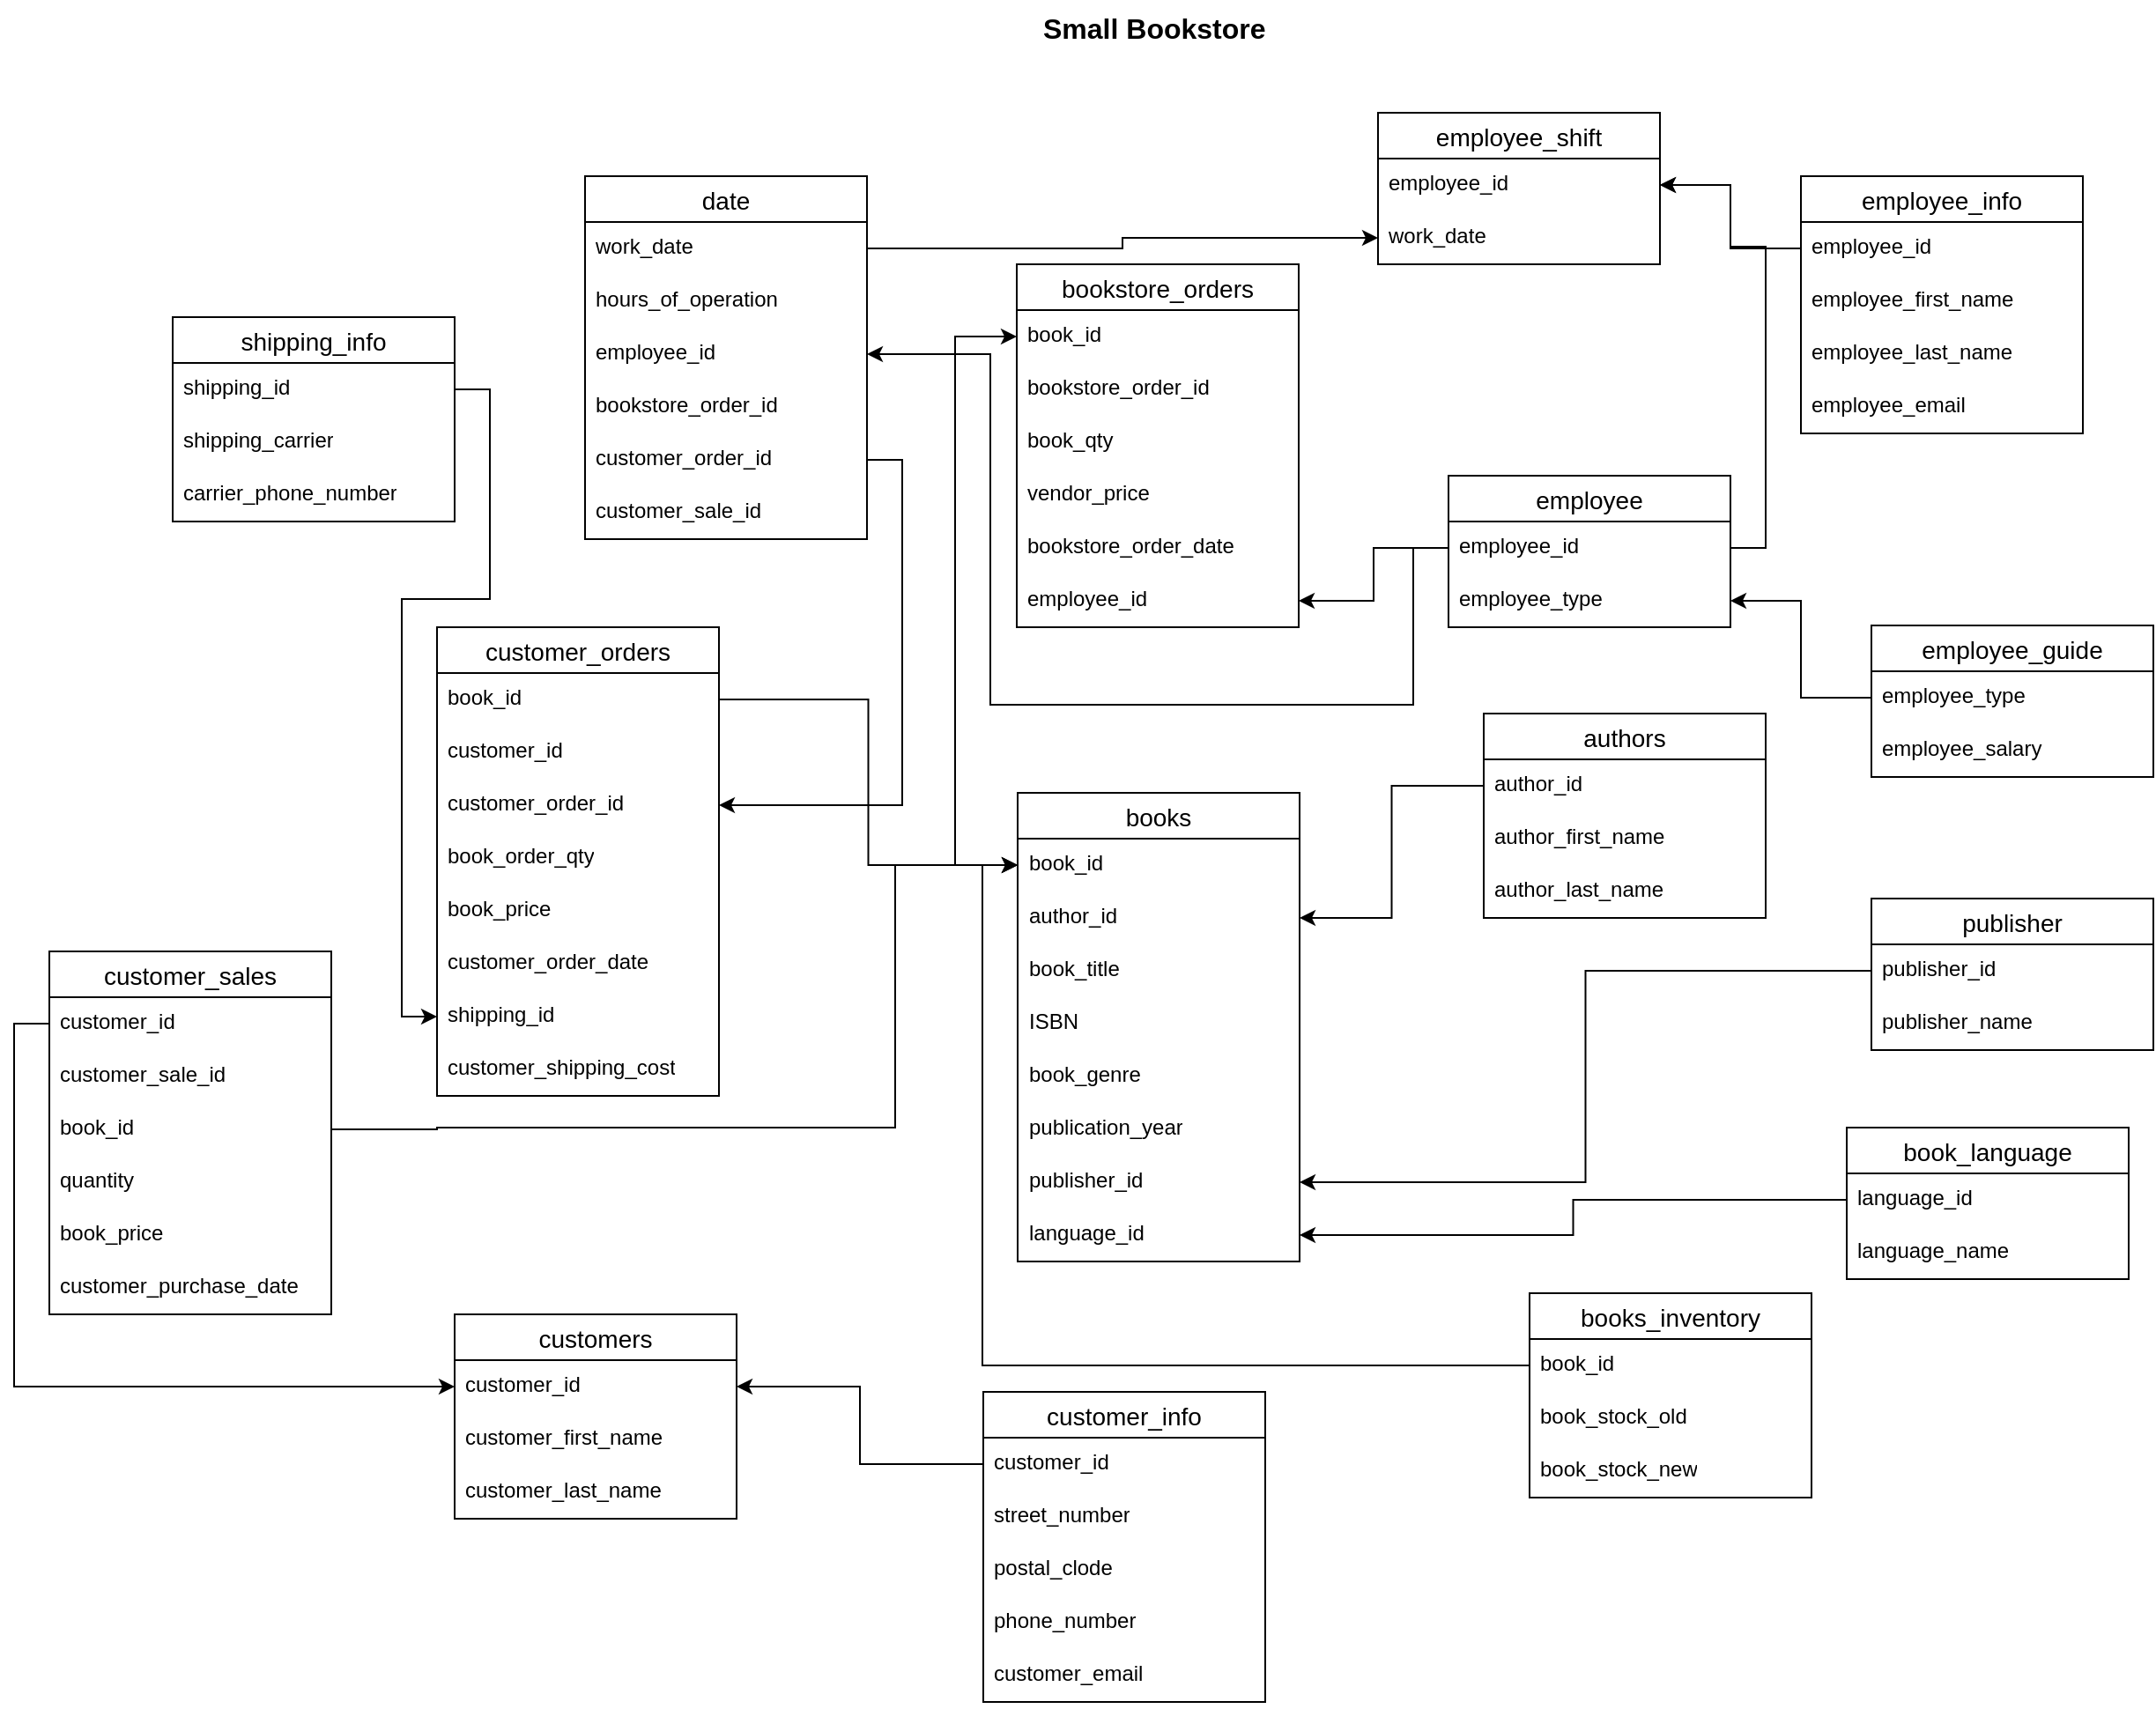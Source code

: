 <mxfile version="26.0.8">
  <diagram name="Page-1" id="UBAtt4kWvf9YxvJCT0hl">
    <mxGraphModel dx="3353" dy="870" grid="1" gridSize="10" guides="1" tooltips="1" connect="1" arrows="1" fold="1" page="1" pageScale="1" pageWidth="850" pageHeight="1100" background="#FFFFFF" math="0" shadow="0">
      <root>
        <mxCell id="0" />
        <mxCell id="1" parent="0" />
        <mxCell id="pmau9kAJFuHnKx6MgsGy-5" value="employee" style="swimlane;fontStyle=0;childLayout=stackLayout;horizontal=1;startSize=26;horizontalStack=0;resizeParent=1;resizeParentMax=0;resizeLast=0;collapsible=1;marginBottom=0;align=center;fontSize=14;" vertex="1" parent="1">
          <mxGeometry x="594" y="280" width="160" height="86" as="geometry" />
        </mxCell>
        <mxCell id="pmau9kAJFuHnKx6MgsGy-6" value="employee_id" style="text;strokeColor=none;fillColor=none;spacingLeft=4;spacingRight=4;overflow=hidden;rotatable=0;points=[[0,0.5],[1,0.5]];portConstraint=eastwest;fontSize=12;whiteSpace=wrap;html=1;" vertex="1" parent="pmau9kAJFuHnKx6MgsGy-5">
          <mxGeometry y="26" width="160" height="30" as="geometry" />
        </mxCell>
        <mxCell id="pmau9kAJFuHnKx6MgsGy-34" value="employee_type" style="text;strokeColor=none;fillColor=none;spacingLeft=4;spacingRight=4;overflow=hidden;rotatable=0;points=[[0,0.5],[1,0.5]];portConstraint=eastwest;fontSize=12;whiteSpace=wrap;html=1;" vertex="1" parent="pmau9kAJFuHnKx6MgsGy-5">
          <mxGeometry y="56" width="160" height="30" as="geometry" />
        </mxCell>
        <mxCell id="pmau9kAJFuHnKx6MgsGy-9" value="&lt;font style=&quot;font-size: 16px;&quot;&gt;&lt;b&gt;Small Bookstore&lt;/b&gt;&lt;/font&gt;" style="text;strokeColor=none;fillColor=none;spacingLeft=4;spacingRight=4;overflow=hidden;rotatable=0;points=[[0,0.5],[1,0.5]];portConstraint=eastwest;fontSize=12;whiteSpace=wrap;html=1;" vertex="1" parent="1">
          <mxGeometry x="358" y="10" width="162" height="30" as="geometry" />
        </mxCell>
        <mxCell id="pmau9kAJFuHnKx6MgsGy-11" value="bookstore_orders" style="swimlane;fontStyle=0;childLayout=stackLayout;horizontal=1;startSize=26;horizontalStack=0;resizeParent=1;resizeParentMax=0;resizeLast=0;collapsible=1;marginBottom=0;align=center;fontSize=14;" vertex="1" parent="1">
          <mxGeometry x="349" y="160" width="160" height="206" as="geometry" />
        </mxCell>
        <mxCell id="pmau9kAJFuHnKx6MgsGy-12" value="book_id" style="text;strokeColor=none;fillColor=none;spacingLeft=4;spacingRight=4;overflow=hidden;rotatable=0;points=[[0,0.5],[1,0.5]];portConstraint=eastwest;fontSize=12;whiteSpace=wrap;html=1;" vertex="1" parent="pmau9kAJFuHnKx6MgsGy-11">
          <mxGeometry y="26" width="160" height="30" as="geometry" />
        </mxCell>
        <mxCell id="pmau9kAJFuHnKx6MgsGy-13" value="bookstore_order_id" style="text;strokeColor=none;fillColor=none;spacingLeft=4;spacingRight=4;overflow=hidden;rotatable=0;points=[[0,0.5],[1,0.5]];portConstraint=eastwest;fontSize=12;whiteSpace=wrap;html=1;" vertex="1" parent="pmau9kAJFuHnKx6MgsGy-11">
          <mxGeometry y="56" width="160" height="30" as="geometry" />
        </mxCell>
        <mxCell id="pmau9kAJFuHnKx6MgsGy-14" value="book_qty" style="text;strokeColor=none;fillColor=none;spacingLeft=4;spacingRight=4;overflow=hidden;rotatable=0;points=[[0,0.5],[1,0.5]];portConstraint=eastwest;fontSize=12;whiteSpace=wrap;html=1;" vertex="1" parent="pmau9kAJFuHnKx6MgsGy-11">
          <mxGeometry y="86" width="160" height="30" as="geometry" />
        </mxCell>
        <mxCell id="pmau9kAJFuHnKx6MgsGy-44" value="vendor_price" style="text;strokeColor=none;fillColor=none;spacingLeft=4;spacingRight=4;overflow=hidden;rotatable=0;points=[[0,0.5],[1,0.5]];portConstraint=eastwest;fontSize=12;whiteSpace=wrap;html=1;" vertex="1" parent="pmau9kAJFuHnKx6MgsGy-11">
          <mxGeometry y="116" width="160" height="30" as="geometry" />
        </mxCell>
        <mxCell id="pmau9kAJFuHnKx6MgsGy-57" value="bookstore_order_date" style="text;strokeColor=none;fillColor=none;spacingLeft=4;spacingRight=4;overflow=hidden;rotatable=0;points=[[0,0.5],[1,0.5]];portConstraint=eastwest;fontSize=12;whiteSpace=wrap;html=1;" vertex="1" parent="pmau9kAJFuHnKx6MgsGy-11">
          <mxGeometry y="146" width="160" height="30" as="geometry" />
        </mxCell>
        <mxCell id="pmau9kAJFuHnKx6MgsGy-100" value="employee_id" style="text;strokeColor=none;fillColor=none;spacingLeft=4;spacingRight=4;overflow=hidden;rotatable=0;points=[[0,0.5],[1,0.5]];portConstraint=eastwest;fontSize=12;whiteSpace=wrap;html=1;" vertex="1" parent="pmau9kAJFuHnKx6MgsGy-11">
          <mxGeometry y="176" width="160" height="30" as="geometry" />
        </mxCell>
        <mxCell id="pmau9kAJFuHnKx6MgsGy-15" value="customer_sales" style="swimlane;fontStyle=0;childLayout=stackLayout;horizontal=1;startSize=26;horizontalStack=0;resizeParent=1;resizeParentMax=0;resizeLast=0;collapsible=1;marginBottom=0;align=center;fontSize=14;" vertex="1" parent="1">
          <mxGeometry x="-200" y="550" width="160" height="206" as="geometry" />
        </mxCell>
        <mxCell id="pmau9kAJFuHnKx6MgsGy-16" value="customer_id" style="text;strokeColor=none;fillColor=none;spacingLeft=4;spacingRight=4;overflow=hidden;rotatable=0;points=[[0,0.5],[1,0.5]];portConstraint=eastwest;fontSize=12;whiteSpace=wrap;html=1;" vertex="1" parent="pmau9kAJFuHnKx6MgsGy-15">
          <mxGeometry y="26" width="160" height="30" as="geometry" />
        </mxCell>
        <mxCell id="pmau9kAJFuHnKx6MgsGy-143" value="customer_sale_id" style="text;strokeColor=none;fillColor=none;spacingLeft=4;spacingRight=4;overflow=hidden;rotatable=0;points=[[0,0.5],[1,0.5]];portConstraint=eastwest;fontSize=12;whiteSpace=wrap;html=1;" vertex="1" parent="pmau9kAJFuHnKx6MgsGy-15">
          <mxGeometry y="56" width="160" height="30" as="geometry" />
        </mxCell>
        <mxCell id="pmau9kAJFuHnKx6MgsGy-17" value="book_id" style="text;strokeColor=none;fillColor=none;spacingLeft=4;spacingRight=4;overflow=hidden;rotatable=0;points=[[0,0.5],[1,0.5]];portConstraint=eastwest;fontSize=12;whiteSpace=wrap;html=1;" vertex="1" parent="pmau9kAJFuHnKx6MgsGy-15">
          <mxGeometry y="86" width="160" height="30" as="geometry" />
        </mxCell>
        <mxCell id="pmau9kAJFuHnKx6MgsGy-18" value="quantity" style="text;strokeColor=none;fillColor=none;spacingLeft=4;spacingRight=4;overflow=hidden;rotatable=0;points=[[0,0.5],[1,0.5]];portConstraint=eastwest;fontSize=12;whiteSpace=wrap;html=1;" vertex="1" parent="pmau9kAJFuHnKx6MgsGy-15">
          <mxGeometry y="116" width="160" height="30" as="geometry" />
        </mxCell>
        <mxCell id="pmau9kAJFuHnKx6MgsGy-55" value="book_price" style="text;strokeColor=none;fillColor=none;spacingLeft=4;spacingRight=4;overflow=hidden;rotatable=0;points=[[0,0.5],[1,0.5]];portConstraint=eastwest;fontSize=12;whiteSpace=wrap;html=1;" vertex="1" parent="pmau9kAJFuHnKx6MgsGy-15">
          <mxGeometry y="146" width="160" height="30" as="geometry" />
        </mxCell>
        <mxCell id="pmau9kAJFuHnKx6MgsGy-56" value="customer_purchase_date" style="text;strokeColor=none;fillColor=none;spacingLeft=4;spacingRight=4;overflow=hidden;rotatable=0;points=[[0,0.5],[1,0.5]];portConstraint=eastwest;fontSize=12;whiteSpace=wrap;html=1;" vertex="1" parent="pmau9kAJFuHnKx6MgsGy-15">
          <mxGeometry y="176" width="160" height="30" as="geometry" />
        </mxCell>
        <mxCell id="pmau9kAJFuHnKx6MgsGy-19" value="books_inventory" style="swimlane;fontStyle=0;childLayout=stackLayout;horizontal=1;startSize=26;horizontalStack=0;resizeParent=1;resizeParentMax=0;resizeLast=0;collapsible=1;marginBottom=0;align=center;fontSize=14;" vertex="1" parent="1">
          <mxGeometry x="640" y="744" width="160" height="116" as="geometry" />
        </mxCell>
        <mxCell id="pmau9kAJFuHnKx6MgsGy-20" value="book_id" style="text;strokeColor=none;fillColor=none;spacingLeft=4;spacingRight=4;overflow=hidden;rotatable=0;points=[[0,0.5],[1,0.5]];portConstraint=eastwest;fontSize=12;whiteSpace=wrap;html=1;" vertex="1" parent="pmau9kAJFuHnKx6MgsGy-19">
          <mxGeometry y="26" width="160" height="30" as="geometry" />
        </mxCell>
        <mxCell id="pmau9kAJFuHnKx6MgsGy-42" value="book_stock_old" style="text;strokeColor=none;fillColor=none;spacingLeft=4;spacingRight=4;overflow=hidden;rotatable=0;points=[[0,0.5],[1,0.5]];portConstraint=eastwest;fontSize=12;whiteSpace=wrap;html=1;" vertex="1" parent="pmau9kAJFuHnKx6MgsGy-19">
          <mxGeometry y="56" width="160" height="30" as="geometry" />
        </mxCell>
        <mxCell id="pmau9kAJFuHnKx6MgsGy-68" value="book_stock_new" style="text;strokeColor=none;fillColor=none;spacingLeft=4;spacingRight=4;overflow=hidden;rotatable=0;points=[[0,0.5],[1,0.5]];portConstraint=eastwest;fontSize=12;whiteSpace=wrap;html=1;" vertex="1" parent="pmau9kAJFuHnKx6MgsGy-19">
          <mxGeometry y="86" width="160" height="30" as="geometry" />
        </mxCell>
        <mxCell id="pmau9kAJFuHnKx6MgsGy-23" value="customers" style="swimlane;fontStyle=0;childLayout=stackLayout;horizontal=1;startSize=26;horizontalStack=0;resizeParent=1;resizeParentMax=0;resizeLast=0;collapsible=1;marginBottom=0;align=center;fontSize=14;" vertex="1" parent="1">
          <mxGeometry x="30" y="756" width="160" height="116" as="geometry" />
        </mxCell>
        <mxCell id="pmau9kAJFuHnKx6MgsGy-24" value="customer_id" style="text;strokeColor=none;fillColor=none;spacingLeft=4;spacingRight=4;overflow=hidden;rotatable=0;points=[[0,0.5],[1,0.5]];portConstraint=eastwest;fontSize=12;whiteSpace=wrap;html=1;" vertex="1" parent="pmau9kAJFuHnKx6MgsGy-23">
          <mxGeometry y="26" width="160" height="30" as="geometry" />
        </mxCell>
        <mxCell id="pmau9kAJFuHnKx6MgsGy-25" value="customer_first_name" style="text;strokeColor=none;fillColor=none;spacingLeft=4;spacingRight=4;overflow=hidden;rotatable=0;points=[[0,0.5],[1,0.5]];portConstraint=eastwest;fontSize=12;whiteSpace=wrap;html=1;" vertex="1" parent="pmau9kAJFuHnKx6MgsGy-23">
          <mxGeometry y="56" width="160" height="30" as="geometry" />
        </mxCell>
        <mxCell id="pmau9kAJFuHnKx6MgsGy-26" value="customer_last_name" style="text;strokeColor=none;fillColor=none;spacingLeft=4;spacingRight=4;overflow=hidden;rotatable=0;points=[[0,0.5],[1,0.5]];portConstraint=eastwest;fontSize=12;whiteSpace=wrap;html=1;" vertex="1" parent="pmau9kAJFuHnKx6MgsGy-23">
          <mxGeometry y="86" width="160" height="30" as="geometry" />
        </mxCell>
        <mxCell id="pmau9kAJFuHnKx6MgsGy-27" value="date" style="swimlane;fontStyle=0;childLayout=stackLayout;horizontal=1;startSize=26;horizontalStack=0;resizeParent=1;resizeParentMax=0;resizeLast=0;collapsible=1;marginBottom=0;align=center;fontSize=14;" vertex="1" parent="1">
          <mxGeometry x="104" y="110" width="160" height="206" as="geometry" />
        </mxCell>
        <mxCell id="pmau9kAJFuHnKx6MgsGy-28" value="work_date" style="text;strokeColor=none;fillColor=none;spacingLeft=4;spacingRight=4;overflow=hidden;rotatable=0;points=[[0,0.5],[1,0.5]];portConstraint=eastwest;fontSize=12;whiteSpace=wrap;html=1;" vertex="1" parent="pmau9kAJFuHnKx6MgsGy-27">
          <mxGeometry y="26" width="160" height="30" as="geometry" />
        </mxCell>
        <mxCell id="pmau9kAJFuHnKx6MgsGy-29" value="hours_of_operation" style="text;strokeColor=none;fillColor=none;spacingLeft=4;spacingRight=4;overflow=hidden;rotatable=0;points=[[0,0.5],[1,0.5]];portConstraint=eastwest;fontSize=12;whiteSpace=wrap;html=1;" vertex="1" parent="pmau9kAJFuHnKx6MgsGy-27">
          <mxGeometry y="56" width="160" height="30" as="geometry" />
        </mxCell>
        <mxCell id="pmau9kAJFuHnKx6MgsGy-30" value="employee_id" style="text;strokeColor=none;fillColor=none;spacingLeft=4;spacingRight=4;overflow=hidden;rotatable=0;points=[[0,0.5],[1,0.5]];portConstraint=eastwest;fontSize=12;whiteSpace=wrap;html=1;" vertex="1" parent="pmau9kAJFuHnKx6MgsGy-27">
          <mxGeometry y="86" width="160" height="30" as="geometry" />
        </mxCell>
        <mxCell id="pmau9kAJFuHnKx6MgsGy-140" value="bookstore_order_id" style="text;strokeColor=none;fillColor=none;spacingLeft=4;spacingRight=4;overflow=hidden;rotatable=0;points=[[0,0.5],[1,0.5]];portConstraint=eastwest;fontSize=12;whiteSpace=wrap;html=1;" vertex="1" parent="pmau9kAJFuHnKx6MgsGy-27">
          <mxGeometry y="116" width="160" height="30" as="geometry" />
        </mxCell>
        <mxCell id="pmau9kAJFuHnKx6MgsGy-141" value="customer_order_id" style="text;strokeColor=none;fillColor=none;spacingLeft=4;spacingRight=4;overflow=hidden;rotatable=0;points=[[0,0.5],[1,0.5]];portConstraint=eastwest;fontSize=12;whiteSpace=wrap;html=1;" vertex="1" parent="pmau9kAJFuHnKx6MgsGy-27">
          <mxGeometry y="146" width="160" height="30" as="geometry" />
        </mxCell>
        <mxCell id="pmau9kAJFuHnKx6MgsGy-144" value="customer_sale_id" style="text;strokeColor=none;fillColor=none;spacingLeft=4;spacingRight=4;overflow=hidden;rotatable=0;points=[[0,0.5],[1,0.5]];portConstraint=eastwest;fontSize=12;whiteSpace=wrap;html=1;" vertex="1" parent="pmau9kAJFuHnKx6MgsGy-27">
          <mxGeometry y="176" width="160" height="30" as="geometry" />
        </mxCell>
        <mxCell id="pmau9kAJFuHnKx6MgsGy-45" value="customer_orders" style="swimlane;fontStyle=0;childLayout=stackLayout;horizontal=1;startSize=26;horizontalStack=0;resizeParent=1;resizeParentMax=0;resizeLast=0;collapsible=1;marginBottom=0;align=center;fontSize=14;" vertex="1" parent="1">
          <mxGeometry x="20" y="366" width="160" height="266" as="geometry" />
        </mxCell>
        <mxCell id="pmau9kAJFuHnKx6MgsGy-46" value="book_id" style="text;strokeColor=none;fillColor=none;spacingLeft=4;spacingRight=4;overflow=hidden;rotatable=0;points=[[0,0.5],[1,0.5]];portConstraint=eastwest;fontSize=12;whiteSpace=wrap;html=1;" vertex="1" parent="pmau9kAJFuHnKx6MgsGy-45">
          <mxGeometry y="26" width="160" height="30" as="geometry" />
        </mxCell>
        <mxCell id="pmau9kAJFuHnKx6MgsGy-132" value="customer&lt;span style=&quot;background-color: transparent; color: light-dark(rgb(0, 0, 0), rgb(255, 255, 255));&quot;&gt;_id&lt;/span&gt;" style="text;strokeColor=none;fillColor=none;spacingLeft=4;spacingRight=4;overflow=hidden;rotatable=0;points=[[0,0.5],[1,0.5]];portConstraint=eastwest;fontSize=12;whiteSpace=wrap;html=1;" vertex="1" parent="pmau9kAJFuHnKx6MgsGy-45">
          <mxGeometry y="56" width="160" height="30" as="geometry" />
        </mxCell>
        <mxCell id="pmau9kAJFuHnKx6MgsGy-47" value="customer_order_id" style="text;strokeColor=none;fillColor=none;spacingLeft=4;spacingRight=4;overflow=hidden;rotatable=0;points=[[0,0.5],[1,0.5]];portConstraint=eastwest;fontSize=12;whiteSpace=wrap;html=1;" vertex="1" parent="pmau9kAJFuHnKx6MgsGy-45">
          <mxGeometry y="86" width="160" height="30" as="geometry" />
        </mxCell>
        <mxCell id="pmau9kAJFuHnKx6MgsGy-48" value="book_order_qty" style="text;strokeColor=none;fillColor=none;spacingLeft=4;spacingRight=4;overflow=hidden;rotatable=0;points=[[0,0.5],[1,0.5]];portConstraint=eastwest;fontSize=12;whiteSpace=wrap;html=1;" vertex="1" parent="pmau9kAJFuHnKx6MgsGy-45">
          <mxGeometry y="116" width="160" height="30" as="geometry" />
        </mxCell>
        <mxCell id="pmau9kAJFuHnKx6MgsGy-49" value="book_price" style="text;strokeColor=none;fillColor=none;spacingLeft=4;spacingRight=4;overflow=hidden;rotatable=0;points=[[0,0.5],[1,0.5]];portConstraint=eastwest;fontSize=12;whiteSpace=wrap;html=1;" vertex="1" parent="pmau9kAJFuHnKx6MgsGy-45">
          <mxGeometry y="146" width="160" height="30" as="geometry" />
        </mxCell>
        <mxCell id="pmau9kAJFuHnKx6MgsGy-59" value="customer_order_date" style="text;strokeColor=none;fillColor=none;spacingLeft=4;spacingRight=4;overflow=hidden;rotatable=0;points=[[0,0.5],[1,0.5]];portConstraint=eastwest;fontSize=12;whiteSpace=wrap;html=1;" vertex="1" parent="pmau9kAJFuHnKx6MgsGy-45">
          <mxGeometry y="176" width="160" height="30" as="geometry" />
        </mxCell>
        <mxCell id="pmau9kAJFuHnKx6MgsGy-118" value="shipping_id" style="text;strokeColor=none;fillColor=none;spacingLeft=4;spacingRight=4;overflow=hidden;rotatable=0;points=[[0,0.5],[1,0.5]];portConstraint=eastwest;fontSize=12;whiteSpace=wrap;html=1;" vertex="1" parent="pmau9kAJFuHnKx6MgsGy-45">
          <mxGeometry y="206" width="160" height="30" as="geometry" />
        </mxCell>
        <mxCell id="pmau9kAJFuHnKx6MgsGy-126" value="customer_shipping_cost" style="text;strokeColor=none;fillColor=none;spacingLeft=4;spacingRight=4;overflow=hidden;rotatable=0;points=[[0,0.5],[1,0.5]];portConstraint=eastwest;fontSize=12;whiteSpace=wrap;html=1;" vertex="1" parent="pmau9kAJFuHnKx6MgsGy-45">
          <mxGeometry y="236" width="160" height="30" as="geometry" />
        </mxCell>
        <mxCell id="pmau9kAJFuHnKx6MgsGy-60" value="books" style="swimlane;fontStyle=0;childLayout=stackLayout;horizontal=1;startSize=26;horizontalStack=0;resizeParent=1;resizeParentMax=0;resizeLast=0;collapsible=1;marginBottom=0;align=center;fontSize=14;" vertex="1" parent="1">
          <mxGeometry x="349.5" y="460" width="160" height="266" as="geometry" />
        </mxCell>
        <mxCell id="pmau9kAJFuHnKx6MgsGy-61" value="book_id" style="text;strokeColor=none;fillColor=none;spacingLeft=4;spacingRight=4;overflow=hidden;rotatable=0;points=[[0,0.5],[1,0.5]];portConstraint=eastwest;fontSize=12;whiteSpace=wrap;html=1;" vertex="1" parent="pmau9kAJFuHnKx6MgsGy-60">
          <mxGeometry y="26" width="160" height="30" as="geometry" />
        </mxCell>
        <mxCell id="pmau9kAJFuHnKx6MgsGy-69" value="author_id" style="text;strokeColor=none;fillColor=none;spacingLeft=4;spacingRight=4;overflow=hidden;rotatable=0;points=[[0,0.5],[1,0.5]];portConstraint=eastwest;fontSize=12;whiteSpace=wrap;html=1;" vertex="1" parent="pmau9kAJFuHnKx6MgsGy-60">
          <mxGeometry y="56" width="160" height="30" as="geometry" />
        </mxCell>
        <mxCell id="pmau9kAJFuHnKx6MgsGy-62" value="book_title" style="text;strokeColor=none;fillColor=none;spacingLeft=4;spacingRight=4;overflow=hidden;rotatable=0;points=[[0,0.5],[1,0.5]];portConstraint=eastwest;fontSize=12;whiteSpace=wrap;html=1;" vertex="1" parent="pmau9kAJFuHnKx6MgsGy-60">
          <mxGeometry y="86" width="160" height="30" as="geometry" />
        </mxCell>
        <mxCell id="pmau9kAJFuHnKx6MgsGy-65" value="ISBN" style="text;strokeColor=none;fillColor=none;spacingLeft=4;spacingRight=4;overflow=hidden;rotatable=0;points=[[0,0.5],[1,0.5]];portConstraint=eastwest;fontSize=12;whiteSpace=wrap;html=1;" vertex="1" parent="pmau9kAJFuHnKx6MgsGy-60">
          <mxGeometry y="116" width="160" height="30" as="geometry" />
        </mxCell>
        <mxCell id="pmau9kAJFuHnKx6MgsGy-66" value="book_genre" style="text;strokeColor=none;fillColor=none;spacingLeft=4;spacingRight=4;overflow=hidden;rotatable=0;points=[[0,0.5],[1,0.5]];portConstraint=eastwest;fontSize=12;whiteSpace=wrap;html=1;" vertex="1" parent="pmau9kAJFuHnKx6MgsGy-60">
          <mxGeometry y="146" width="160" height="30" as="geometry" />
        </mxCell>
        <mxCell id="pmau9kAJFuHnKx6MgsGy-67" value="publication_year" style="text;strokeColor=none;fillColor=none;spacingLeft=4;spacingRight=4;overflow=hidden;rotatable=0;points=[[0,0.5],[1,0.5]];portConstraint=eastwest;fontSize=12;whiteSpace=wrap;html=1;" vertex="1" parent="pmau9kAJFuHnKx6MgsGy-60">
          <mxGeometry y="176" width="160" height="30" as="geometry" />
        </mxCell>
        <mxCell id="pmau9kAJFuHnKx6MgsGy-77" value="publisher_id" style="text;strokeColor=none;fillColor=none;spacingLeft=4;spacingRight=4;overflow=hidden;rotatable=0;points=[[0,0.5],[1,0.5]];portConstraint=eastwest;fontSize=12;whiteSpace=wrap;html=1;" vertex="1" parent="pmau9kAJFuHnKx6MgsGy-60">
          <mxGeometry y="206" width="160" height="30" as="geometry" />
        </mxCell>
        <mxCell id="pmau9kAJFuHnKx6MgsGy-87" value="language_id" style="text;strokeColor=none;fillColor=none;spacingLeft=4;spacingRight=4;overflow=hidden;rotatable=0;points=[[0,0.5],[1,0.5]];portConstraint=eastwest;fontSize=12;whiteSpace=wrap;html=1;" vertex="1" parent="pmau9kAJFuHnKx6MgsGy-60">
          <mxGeometry y="236" width="160" height="30" as="geometry" />
        </mxCell>
        <mxCell id="pmau9kAJFuHnKx6MgsGy-72" value="employee_shift" style="swimlane;fontStyle=0;childLayout=stackLayout;horizontal=1;startSize=26;horizontalStack=0;resizeParent=1;resizeParentMax=0;resizeLast=0;collapsible=1;marginBottom=0;align=center;fontSize=14;" vertex="1" parent="1">
          <mxGeometry x="554" y="74" width="160" height="86" as="geometry" />
        </mxCell>
        <mxCell id="pmau9kAJFuHnKx6MgsGy-73" value="employee_id" style="text;strokeColor=none;fillColor=none;spacingLeft=4;spacingRight=4;overflow=hidden;rotatable=0;points=[[0,0.5],[1,0.5]];portConstraint=eastwest;fontSize=12;whiteSpace=wrap;html=1;" vertex="1" parent="pmau9kAJFuHnKx6MgsGy-72">
          <mxGeometry y="26" width="160" height="30" as="geometry" />
        </mxCell>
        <mxCell id="pmau9kAJFuHnKx6MgsGy-74" value="work_date" style="text;strokeColor=none;fillColor=none;spacingLeft=4;spacingRight=4;overflow=hidden;rotatable=0;points=[[0,0.5],[1,0.5]];portConstraint=eastwest;fontSize=12;whiteSpace=wrap;html=1;" vertex="1" parent="pmau9kAJFuHnKx6MgsGy-72">
          <mxGeometry y="56" width="160" height="30" as="geometry" />
        </mxCell>
        <mxCell id="pmau9kAJFuHnKx6MgsGy-78" value="publisher" style="swimlane;fontStyle=0;childLayout=stackLayout;horizontal=1;startSize=26;horizontalStack=0;resizeParent=1;resizeParentMax=0;resizeLast=0;collapsible=1;marginBottom=0;align=center;fontSize=14;" vertex="1" parent="1">
          <mxGeometry x="834" y="520" width="160" height="86" as="geometry" />
        </mxCell>
        <mxCell id="pmau9kAJFuHnKx6MgsGy-79" value="publisher_id" style="text;strokeColor=none;fillColor=none;spacingLeft=4;spacingRight=4;overflow=hidden;rotatable=0;points=[[0,0.5],[1,0.5]];portConstraint=eastwest;fontSize=12;whiteSpace=wrap;html=1;" vertex="1" parent="pmau9kAJFuHnKx6MgsGy-78">
          <mxGeometry y="26" width="160" height="30" as="geometry" />
        </mxCell>
        <mxCell id="pmau9kAJFuHnKx6MgsGy-80" value="publisher_name" style="text;strokeColor=none;fillColor=none;spacingLeft=4;spacingRight=4;overflow=hidden;rotatable=0;points=[[0,0.5],[1,0.5]];portConstraint=eastwest;fontSize=12;whiteSpace=wrap;html=1;" vertex="1" parent="pmau9kAJFuHnKx6MgsGy-78">
          <mxGeometry y="56" width="160" height="30" as="geometry" />
        </mxCell>
        <mxCell id="pmau9kAJFuHnKx6MgsGy-82" value="authors" style="swimlane;fontStyle=0;childLayout=stackLayout;horizontal=1;startSize=26;horizontalStack=0;resizeParent=1;resizeParentMax=0;resizeLast=0;collapsible=1;marginBottom=0;align=center;fontSize=14;" vertex="1" parent="1">
          <mxGeometry x="614" y="415" width="160" height="116" as="geometry" />
        </mxCell>
        <mxCell id="pmau9kAJFuHnKx6MgsGy-84" value="author_id" style="text;strokeColor=none;fillColor=none;spacingLeft=4;spacingRight=4;overflow=hidden;rotatable=0;points=[[0,0.5],[1,0.5]];portConstraint=eastwest;fontSize=12;whiteSpace=wrap;html=1;" vertex="1" parent="pmau9kAJFuHnKx6MgsGy-82">
          <mxGeometry y="26" width="160" height="30" as="geometry" />
        </mxCell>
        <mxCell id="pmau9kAJFuHnKx6MgsGy-85" value="author_first_name" style="text;strokeColor=none;fillColor=none;spacingLeft=4;spacingRight=4;overflow=hidden;rotatable=0;points=[[0,0.5],[1,0.5]];portConstraint=eastwest;fontSize=12;whiteSpace=wrap;html=1;" vertex="1" parent="pmau9kAJFuHnKx6MgsGy-82">
          <mxGeometry y="56" width="160" height="30" as="geometry" />
        </mxCell>
        <mxCell id="pmau9kAJFuHnKx6MgsGy-86" value="author_last_name" style="text;strokeColor=none;fillColor=none;spacingLeft=4;spacingRight=4;overflow=hidden;rotatable=0;points=[[0,0.5],[1,0.5]];portConstraint=eastwest;fontSize=12;whiteSpace=wrap;html=1;" vertex="1" parent="pmau9kAJFuHnKx6MgsGy-82">
          <mxGeometry y="86" width="160" height="30" as="geometry" />
        </mxCell>
        <mxCell id="pmau9kAJFuHnKx6MgsGy-88" value="book_language" style="swimlane;fontStyle=0;childLayout=stackLayout;horizontal=1;startSize=26;horizontalStack=0;resizeParent=1;resizeParentMax=0;resizeLast=0;collapsible=1;marginBottom=0;align=center;fontSize=14;" vertex="1" parent="1">
          <mxGeometry x="820" y="650" width="160" height="86" as="geometry" />
        </mxCell>
        <mxCell id="pmau9kAJFuHnKx6MgsGy-89" value="language_id" style="text;strokeColor=none;fillColor=none;spacingLeft=4;spacingRight=4;overflow=hidden;rotatable=0;points=[[0,0.5],[1,0.5]];portConstraint=eastwest;fontSize=12;whiteSpace=wrap;html=1;" vertex="1" parent="pmau9kAJFuHnKx6MgsGy-88">
          <mxGeometry y="26" width="160" height="30" as="geometry" />
        </mxCell>
        <mxCell id="pmau9kAJFuHnKx6MgsGy-90" value="language_name" style="text;strokeColor=none;fillColor=none;spacingLeft=4;spacingRight=4;overflow=hidden;rotatable=0;points=[[0,0.5],[1,0.5]];portConstraint=eastwest;fontSize=12;whiteSpace=wrap;html=1;" vertex="1" parent="pmau9kAJFuHnKx6MgsGy-88">
          <mxGeometry y="56" width="160" height="30" as="geometry" />
        </mxCell>
        <mxCell id="pmau9kAJFuHnKx6MgsGy-92" value="employee_info" style="swimlane;fontStyle=0;childLayout=stackLayout;horizontal=1;startSize=26;horizontalStack=0;resizeParent=1;resizeParentMax=0;resizeLast=0;collapsible=1;marginBottom=0;align=center;fontSize=14;" vertex="1" parent="1">
          <mxGeometry x="794" y="110" width="160" height="146" as="geometry" />
        </mxCell>
        <mxCell id="pmau9kAJFuHnKx6MgsGy-93" value="employee_id" style="text;strokeColor=none;fillColor=none;spacingLeft=4;spacingRight=4;overflow=hidden;rotatable=0;points=[[0,0.5],[1,0.5]];portConstraint=eastwest;fontSize=12;whiteSpace=wrap;html=1;" vertex="1" parent="pmau9kAJFuHnKx6MgsGy-92">
          <mxGeometry y="26" width="160" height="30" as="geometry" />
        </mxCell>
        <mxCell id="pmau9kAJFuHnKx6MgsGy-94" value="employee_first_name" style="text;strokeColor=none;fillColor=none;spacingLeft=4;spacingRight=4;overflow=hidden;rotatable=0;points=[[0,0.5],[1,0.5]];portConstraint=eastwest;fontSize=12;whiteSpace=wrap;html=1;" vertex="1" parent="pmau9kAJFuHnKx6MgsGy-92">
          <mxGeometry y="56" width="160" height="30" as="geometry" />
        </mxCell>
        <mxCell id="pmau9kAJFuHnKx6MgsGy-95" value="employee_last_name" style="text;strokeColor=none;fillColor=none;spacingLeft=4;spacingRight=4;overflow=hidden;rotatable=0;points=[[0,0.5],[1,0.5]];portConstraint=eastwest;fontSize=12;whiteSpace=wrap;html=1;" vertex="1" parent="pmau9kAJFuHnKx6MgsGy-92">
          <mxGeometry y="86" width="160" height="30" as="geometry" />
        </mxCell>
        <mxCell id="pmau9kAJFuHnKx6MgsGy-96" value="employee_email" style="text;strokeColor=none;fillColor=none;spacingLeft=4;spacingRight=4;overflow=hidden;rotatable=0;points=[[0,0.5],[1,0.5]];portConstraint=eastwest;fontSize=12;whiteSpace=wrap;html=1;" vertex="1" parent="pmau9kAJFuHnKx6MgsGy-92">
          <mxGeometry y="116" width="160" height="30" as="geometry" />
        </mxCell>
        <mxCell id="pmau9kAJFuHnKx6MgsGy-98" style="edgeStyle=orthogonalEdgeStyle;rounded=0;orthogonalLoop=1;jettySize=auto;html=1;exitX=0;exitY=0.5;exitDx=0;exitDy=0;entryX=1;entryY=0.5;entryDx=0;entryDy=0;" edge="1" parent="1" source="pmau9kAJFuHnKx6MgsGy-93" target="pmau9kAJFuHnKx6MgsGy-73">
          <mxGeometry relative="1" as="geometry" />
        </mxCell>
        <mxCell id="pmau9kAJFuHnKx6MgsGy-99" style="edgeStyle=orthogonalEdgeStyle;rounded=0;orthogonalLoop=1;jettySize=auto;html=1;exitX=1;exitY=0.5;exitDx=0;exitDy=0;entryX=1;entryY=0.5;entryDx=0;entryDy=0;" edge="1" parent="1" source="pmau9kAJFuHnKx6MgsGy-6" target="pmau9kAJFuHnKx6MgsGy-73">
          <mxGeometry relative="1" as="geometry">
            <Array as="points">
              <mxPoint x="774" y="321" />
              <mxPoint x="774" y="150" />
              <mxPoint x="754" y="150" />
              <mxPoint x="754" y="115" />
            </Array>
          </mxGeometry>
        </mxCell>
        <mxCell id="pmau9kAJFuHnKx6MgsGy-101" style="edgeStyle=orthogonalEdgeStyle;rounded=0;orthogonalLoop=1;jettySize=auto;html=1;exitX=0;exitY=0.5;exitDx=0;exitDy=0;entryX=1;entryY=0.5;entryDx=0;entryDy=0;" edge="1" parent="1" source="pmau9kAJFuHnKx6MgsGy-6" target="pmau9kAJFuHnKx6MgsGy-100">
          <mxGeometry relative="1" as="geometry" />
        </mxCell>
        <mxCell id="pmau9kAJFuHnKx6MgsGy-102" style="edgeStyle=orthogonalEdgeStyle;rounded=0;orthogonalLoop=1;jettySize=auto;html=1;exitX=0;exitY=0.5;exitDx=0;exitDy=0;entryX=0;entryY=0.5;entryDx=0;entryDy=0;" edge="1" parent="1" source="pmau9kAJFuHnKx6MgsGy-61" target="pmau9kAJFuHnKx6MgsGy-12">
          <mxGeometry relative="1" as="geometry">
            <Array as="points">
              <mxPoint x="314" y="501" />
              <mxPoint x="314" y="201" />
            </Array>
          </mxGeometry>
        </mxCell>
        <mxCell id="pmau9kAJFuHnKx6MgsGy-103" style="edgeStyle=orthogonalEdgeStyle;rounded=0;orthogonalLoop=1;jettySize=auto;html=1;exitX=0;exitY=0.5;exitDx=0;exitDy=0;entryX=1;entryY=0.5;entryDx=0;entryDy=0;" edge="1" parent="1" source="pmau9kAJFuHnKx6MgsGy-84" target="pmau9kAJFuHnKx6MgsGy-69">
          <mxGeometry relative="1" as="geometry" />
        </mxCell>
        <mxCell id="pmau9kAJFuHnKx6MgsGy-104" style="edgeStyle=orthogonalEdgeStyle;rounded=0;orthogonalLoop=1;jettySize=auto;html=1;exitX=0;exitY=0.5;exitDx=0;exitDy=0;entryX=1;entryY=0.5;entryDx=0;entryDy=0;" edge="1" parent="1" source="pmau9kAJFuHnKx6MgsGy-79" target="pmau9kAJFuHnKx6MgsGy-77">
          <mxGeometry relative="1" as="geometry" />
        </mxCell>
        <mxCell id="pmau9kAJFuHnKx6MgsGy-105" style="edgeStyle=orthogonalEdgeStyle;rounded=0;orthogonalLoop=1;jettySize=auto;html=1;exitX=0;exitY=0.5;exitDx=0;exitDy=0;entryX=1;entryY=0.5;entryDx=0;entryDy=0;" edge="1" parent="1" source="pmau9kAJFuHnKx6MgsGy-89" target="pmau9kAJFuHnKx6MgsGy-87">
          <mxGeometry relative="1" as="geometry" />
        </mxCell>
        <mxCell id="pmau9kAJFuHnKx6MgsGy-106" style="edgeStyle=orthogonalEdgeStyle;rounded=0;orthogonalLoop=1;jettySize=auto;html=1;exitX=0;exitY=0.5;exitDx=0;exitDy=0;entryX=0;entryY=0.5;entryDx=0;entryDy=0;" edge="1" parent="1" source="pmau9kAJFuHnKx6MgsGy-20" target="pmau9kAJFuHnKx6MgsGy-61">
          <mxGeometry relative="1" as="geometry" />
        </mxCell>
        <mxCell id="pmau9kAJFuHnKx6MgsGy-107" style="edgeStyle=orthogonalEdgeStyle;rounded=0;orthogonalLoop=1;jettySize=auto;html=1;exitX=1;exitY=0.5;exitDx=0;exitDy=0;entryX=0;entryY=0.5;entryDx=0;entryDy=0;" edge="1" parent="1" source="pmau9kAJFuHnKx6MgsGy-17" target="pmau9kAJFuHnKx6MgsGy-61">
          <mxGeometry relative="1" as="geometry">
            <Array as="points">
              <mxPoint x="20" y="651" />
              <mxPoint x="280" y="650" />
              <mxPoint x="280" y="501" />
            </Array>
          </mxGeometry>
        </mxCell>
        <mxCell id="pmau9kAJFuHnKx6MgsGy-108" style="edgeStyle=orthogonalEdgeStyle;rounded=0;orthogonalLoop=1;jettySize=auto;html=1;exitX=0;exitY=0.5;exitDx=0;exitDy=0;entryX=0;entryY=0.5;entryDx=0;entryDy=0;" edge="1" parent="1" source="pmau9kAJFuHnKx6MgsGy-16" target="pmau9kAJFuHnKx6MgsGy-24">
          <mxGeometry relative="1" as="geometry" />
        </mxCell>
        <mxCell id="pmau9kAJFuHnKx6MgsGy-109" value="customer_info" style="swimlane;fontStyle=0;childLayout=stackLayout;horizontal=1;startSize=26;horizontalStack=0;resizeParent=1;resizeParentMax=0;resizeLast=0;collapsible=1;marginBottom=0;align=center;fontSize=14;" vertex="1" parent="1">
          <mxGeometry x="330" y="800" width="160" height="176" as="geometry" />
        </mxCell>
        <mxCell id="pmau9kAJFuHnKx6MgsGy-110" value="customer_id" style="text;strokeColor=none;fillColor=none;spacingLeft=4;spacingRight=4;overflow=hidden;rotatable=0;points=[[0,0.5],[1,0.5]];portConstraint=eastwest;fontSize=12;whiteSpace=wrap;html=1;" vertex="1" parent="pmau9kAJFuHnKx6MgsGy-109">
          <mxGeometry y="26" width="160" height="30" as="geometry" />
        </mxCell>
        <mxCell id="pmau9kAJFuHnKx6MgsGy-113" value="street_number" style="text;strokeColor=none;fillColor=none;spacingLeft=4;spacingRight=4;overflow=hidden;rotatable=0;points=[[0,0.5],[1,0.5]];portConstraint=eastwest;fontSize=12;whiteSpace=wrap;html=1;" vertex="1" parent="pmau9kAJFuHnKx6MgsGy-109">
          <mxGeometry y="56" width="160" height="30" as="geometry" />
        </mxCell>
        <mxCell id="pmau9kAJFuHnKx6MgsGy-114" value="postal_clode" style="text;strokeColor=none;fillColor=none;spacingLeft=4;spacingRight=4;overflow=hidden;rotatable=0;points=[[0,0.5],[1,0.5]];portConstraint=eastwest;fontSize=12;whiteSpace=wrap;html=1;" vertex="1" parent="pmau9kAJFuHnKx6MgsGy-109">
          <mxGeometry y="86" width="160" height="30" as="geometry" />
        </mxCell>
        <mxCell id="pmau9kAJFuHnKx6MgsGy-115" value="phone_number" style="text;strokeColor=none;fillColor=none;spacingLeft=4;spacingRight=4;overflow=hidden;rotatable=0;points=[[0,0.5],[1,0.5]];portConstraint=eastwest;fontSize=12;whiteSpace=wrap;html=1;" vertex="1" parent="pmau9kAJFuHnKx6MgsGy-109">
          <mxGeometry y="116" width="160" height="30" as="geometry" />
        </mxCell>
        <mxCell id="pmau9kAJFuHnKx6MgsGy-116" value="customer_email" style="text;strokeColor=none;fillColor=none;spacingLeft=4;spacingRight=4;overflow=hidden;rotatable=0;points=[[0,0.5],[1,0.5]];portConstraint=eastwest;fontSize=12;whiteSpace=wrap;html=1;" vertex="1" parent="pmau9kAJFuHnKx6MgsGy-109">
          <mxGeometry y="146" width="160" height="30" as="geometry" />
        </mxCell>
        <mxCell id="pmau9kAJFuHnKx6MgsGy-117" style="edgeStyle=orthogonalEdgeStyle;rounded=0;orthogonalLoop=1;jettySize=auto;html=1;exitX=0;exitY=0.5;exitDx=0;exitDy=0;entryX=1;entryY=0.5;entryDx=0;entryDy=0;" edge="1" parent="1" source="pmau9kAJFuHnKx6MgsGy-110" target="pmau9kAJFuHnKx6MgsGy-24">
          <mxGeometry relative="1" as="geometry" />
        </mxCell>
        <mxCell id="pmau9kAJFuHnKx6MgsGy-119" value="shipping_info" style="swimlane;fontStyle=0;childLayout=stackLayout;horizontal=1;startSize=26;horizontalStack=0;resizeParent=1;resizeParentMax=0;resizeLast=0;collapsible=1;marginBottom=0;align=center;fontSize=14;" vertex="1" parent="1">
          <mxGeometry x="-130" y="190" width="160" height="116" as="geometry" />
        </mxCell>
        <mxCell id="pmau9kAJFuHnKx6MgsGy-120" value="shipping_id" style="text;strokeColor=none;fillColor=none;spacingLeft=4;spacingRight=4;overflow=hidden;rotatable=0;points=[[0,0.5],[1,0.5]];portConstraint=eastwest;fontSize=12;whiteSpace=wrap;html=1;" vertex="1" parent="pmau9kAJFuHnKx6MgsGy-119">
          <mxGeometry y="26" width="160" height="30" as="geometry" />
        </mxCell>
        <mxCell id="pmau9kAJFuHnKx6MgsGy-121" value="shipping_carrier" style="text;strokeColor=none;fillColor=none;spacingLeft=4;spacingRight=4;overflow=hidden;rotatable=0;points=[[0,0.5],[1,0.5]];portConstraint=eastwest;fontSize=12;whiteSpace=wrap;html=1;" vertex="1" parent="pmau9kAJFuHnKx6MgsGy-119">
          <mxGeometry y="56" width="160" height="30" as="geometry" />
        </mxCell>
        <mxCell id="pmau9kAJFuHnKx6MgsGy-128" value="carrier_phone_number" style="text;strokeColor=none;fillColor=none;spacingLeft=4;spacingRight=4;overflow=hidden;rotatable=0;points=[[0,0.5],[1,0.5]];portConstraint=eastwest;fontSize=12;whiteSpace=wrap;html=1;" vertex="1" parent="pmau9kAJFuHnKx6MgsGy-119">
          <mxGeometry y="86" width="160" height="30" as="geometry" />
        </mxCell>
        <mxCell id="pmau9kAJFuHnKx6MgsGy-127" style="edgeStyle=orthogonalEdgeStyle;rounded=0;orthogonalLoop=1;jettySize=auto;html=1;exitX=1;exitY=0.5;exitDx=0;exitDy=0;entryX=0;entryY=0.5;entryDx=0;entryDy=0;" edge="1" parent="1" source="pmau9kAJFuHnKx6MgsGy-120" target="pmau9kAJFuHnKx6MgsGy-118">
          <mxGeometry relative="1" as="geometry">
            <Array as="points">
              <mxPoint x="50" y="231" />
              <mxPoint x="50" y="350" />
              <mxPoint y="350" />
              <mxPoint y="587" />
            </Array>
          </mxGeometry>
        </mxCell>
        <mxCell id="pmau9kAJFuHnKx6MgsGy-131" style="edgeStyle=orthogonalEdgeStyle;rounded=0;orthogonalLoop=1;jettySize=auto;html=1;exitX=1;exitY=0.5;exitDx=0;exitDy=0;entryX=0;entryY=0.5;entryDx=0;entryDy=0;" edge="1" parent="1" source="pmau9kAJFuHnKx6MgsGy-46" target="pmau9kAJFuHnKx6MgsGy-61">
          <mxGeometry relative="1" as="geometry" />
        </mxCell>
        <mxCell id="pmau9kAJFuHnKx6MgsGy-134" value="employee_guide" style="swimlane;fontStyle=0;childLayout=stackLayout;horizontal=1;startSize=26;horizontalStack=0;resizeParent=1;resizeParentMax=0;resizeLast=0;collapsible=1;marginBottom=0;align=center;fontSize=14;" vertex="1" parent="1">
          <mxGeometry x="834" y="365" width="160" height="86" as="geometry" />
        </mxCell>
        <mxCell id="pmau9kAJFuHnKx6MgsGy-135" value="employee_type" style="text;strokeColor=none;fillColor=none;spacingLeft=4;spacingRight=4;overflow=hidden;rotatable=0;points=[[0,0.5],[1,0.5]];portConstraint=eastwest;fontSize=12;whiteSpace=wrap;html=1;" vertex="1" parent="pmau9kAJFuHnKx6MgsGy-134">
          <mxGeometry y="26" width="160" height="30" as="geometry" />
        </mxCell>
        <mxCell id="pmau9kAJFuHnKx6MgsGy-136" value="employee_salary" style="text;strokeColor=none;fillColor=none;spacingLeft=4;spacingRight=4;overflow=hidden;rotatable=0;points=[[0,0.5],[1,0.5]];portConstraint=eastwest;fontSize=12;whiteSpace=wrap;html=1;" vertex="1" parent="pmau9kAJFuHnKx6MgsGy-134">
          <mxGeometry y="56" width="160" height="30" as="geometry" />
        </mxCell>
        <mxCell id="pmau9kAJFuHnKx6MgsGy-139" style="edgeStyle=orthogonalEdgeStyle;rounded=0;orthogonalLoop=1;jettySize=auto;html=1;exitX=0;exitY=0.5;exitDx=0;exitDy=0;entryX=1;entryY=0.5;entryDx=0;entryDy=0;" edge="1" parent="1" source="pmau9kAJFuHnKx6MgsGy-135" target="pmau9kAJFuHnKx6MgsGy-34">
          <mxGeometry relative="1" as="geometry" />
        </mxCell>
        <mxCell id="pmau9kAJFuHnKx6MgsGy-145" style="edgeStyle=orthogonalEdgeStyle;rounded=0;orthogonalLoop=1;jettySize=auto;html=1;exitX=0;exitY=0.5;exitDx=0;exitDy=0;entryX=1;entryY=0.5;entryDx=0;entryDy=0;" edge="1" parent="1" source="pmau9kAJFuHnKx6MgsGy-6" target="pmau9kAJFuHnKx6MgsGy-30">
          <mxGeometry relative="1" as="geometry">
            <Array as="points">
              <mxPoint x="574" y="321" />
              <mxPoint x="574" y="410" />
              <mxPoint x="334" y="410" />
              <mxPoint x="334" y="211" />
            </Array>
          </mxGeometry>
        </mxCell>
        <mxCell id="pmau9kAJFuHnKx6MgsGy-147" style="edgeStyle=orthogonalEdgeStyle;rounded=0;orthogonalLoop=1;jettySize=auto;html=1;exitX=1;exitY=0.5;exitDx=0;exitDy=0;entryX=0;entryY=0.5;entryDx=0;entryDy=0;" edge="1" parent="1" source="pmau9kAJFuHnKx6MgsGy-28" target="pmau9kAJFuHnKx6MgsGy-74">
          <mxGeometry relative="1" as="geometry" />
        </mxCell>
        <mxCell id="pmau9kAJFuHnKx6MgsGy-148" style="edgeStyle=orthogonalEdgeStyle;rounded=0;orthogonalLoop=1;jettySize=auto;html=1;exitX=1;exitY=0.5;exitDx=0;exitDy=0;entryX=1;entryY=0.5;entryDx=0;entryDy=0;" edge="1" parent="1" source="pmau9kAJFuHnKx6MgsGy-141" target="pmau9kAJFuHnKx6MgsGy-47">
          <mxGeometry relative="1" as="geometry" />
        </mxCell>
      </root>
    </mxGraphModel>
  </diagram>
</mxfile>
